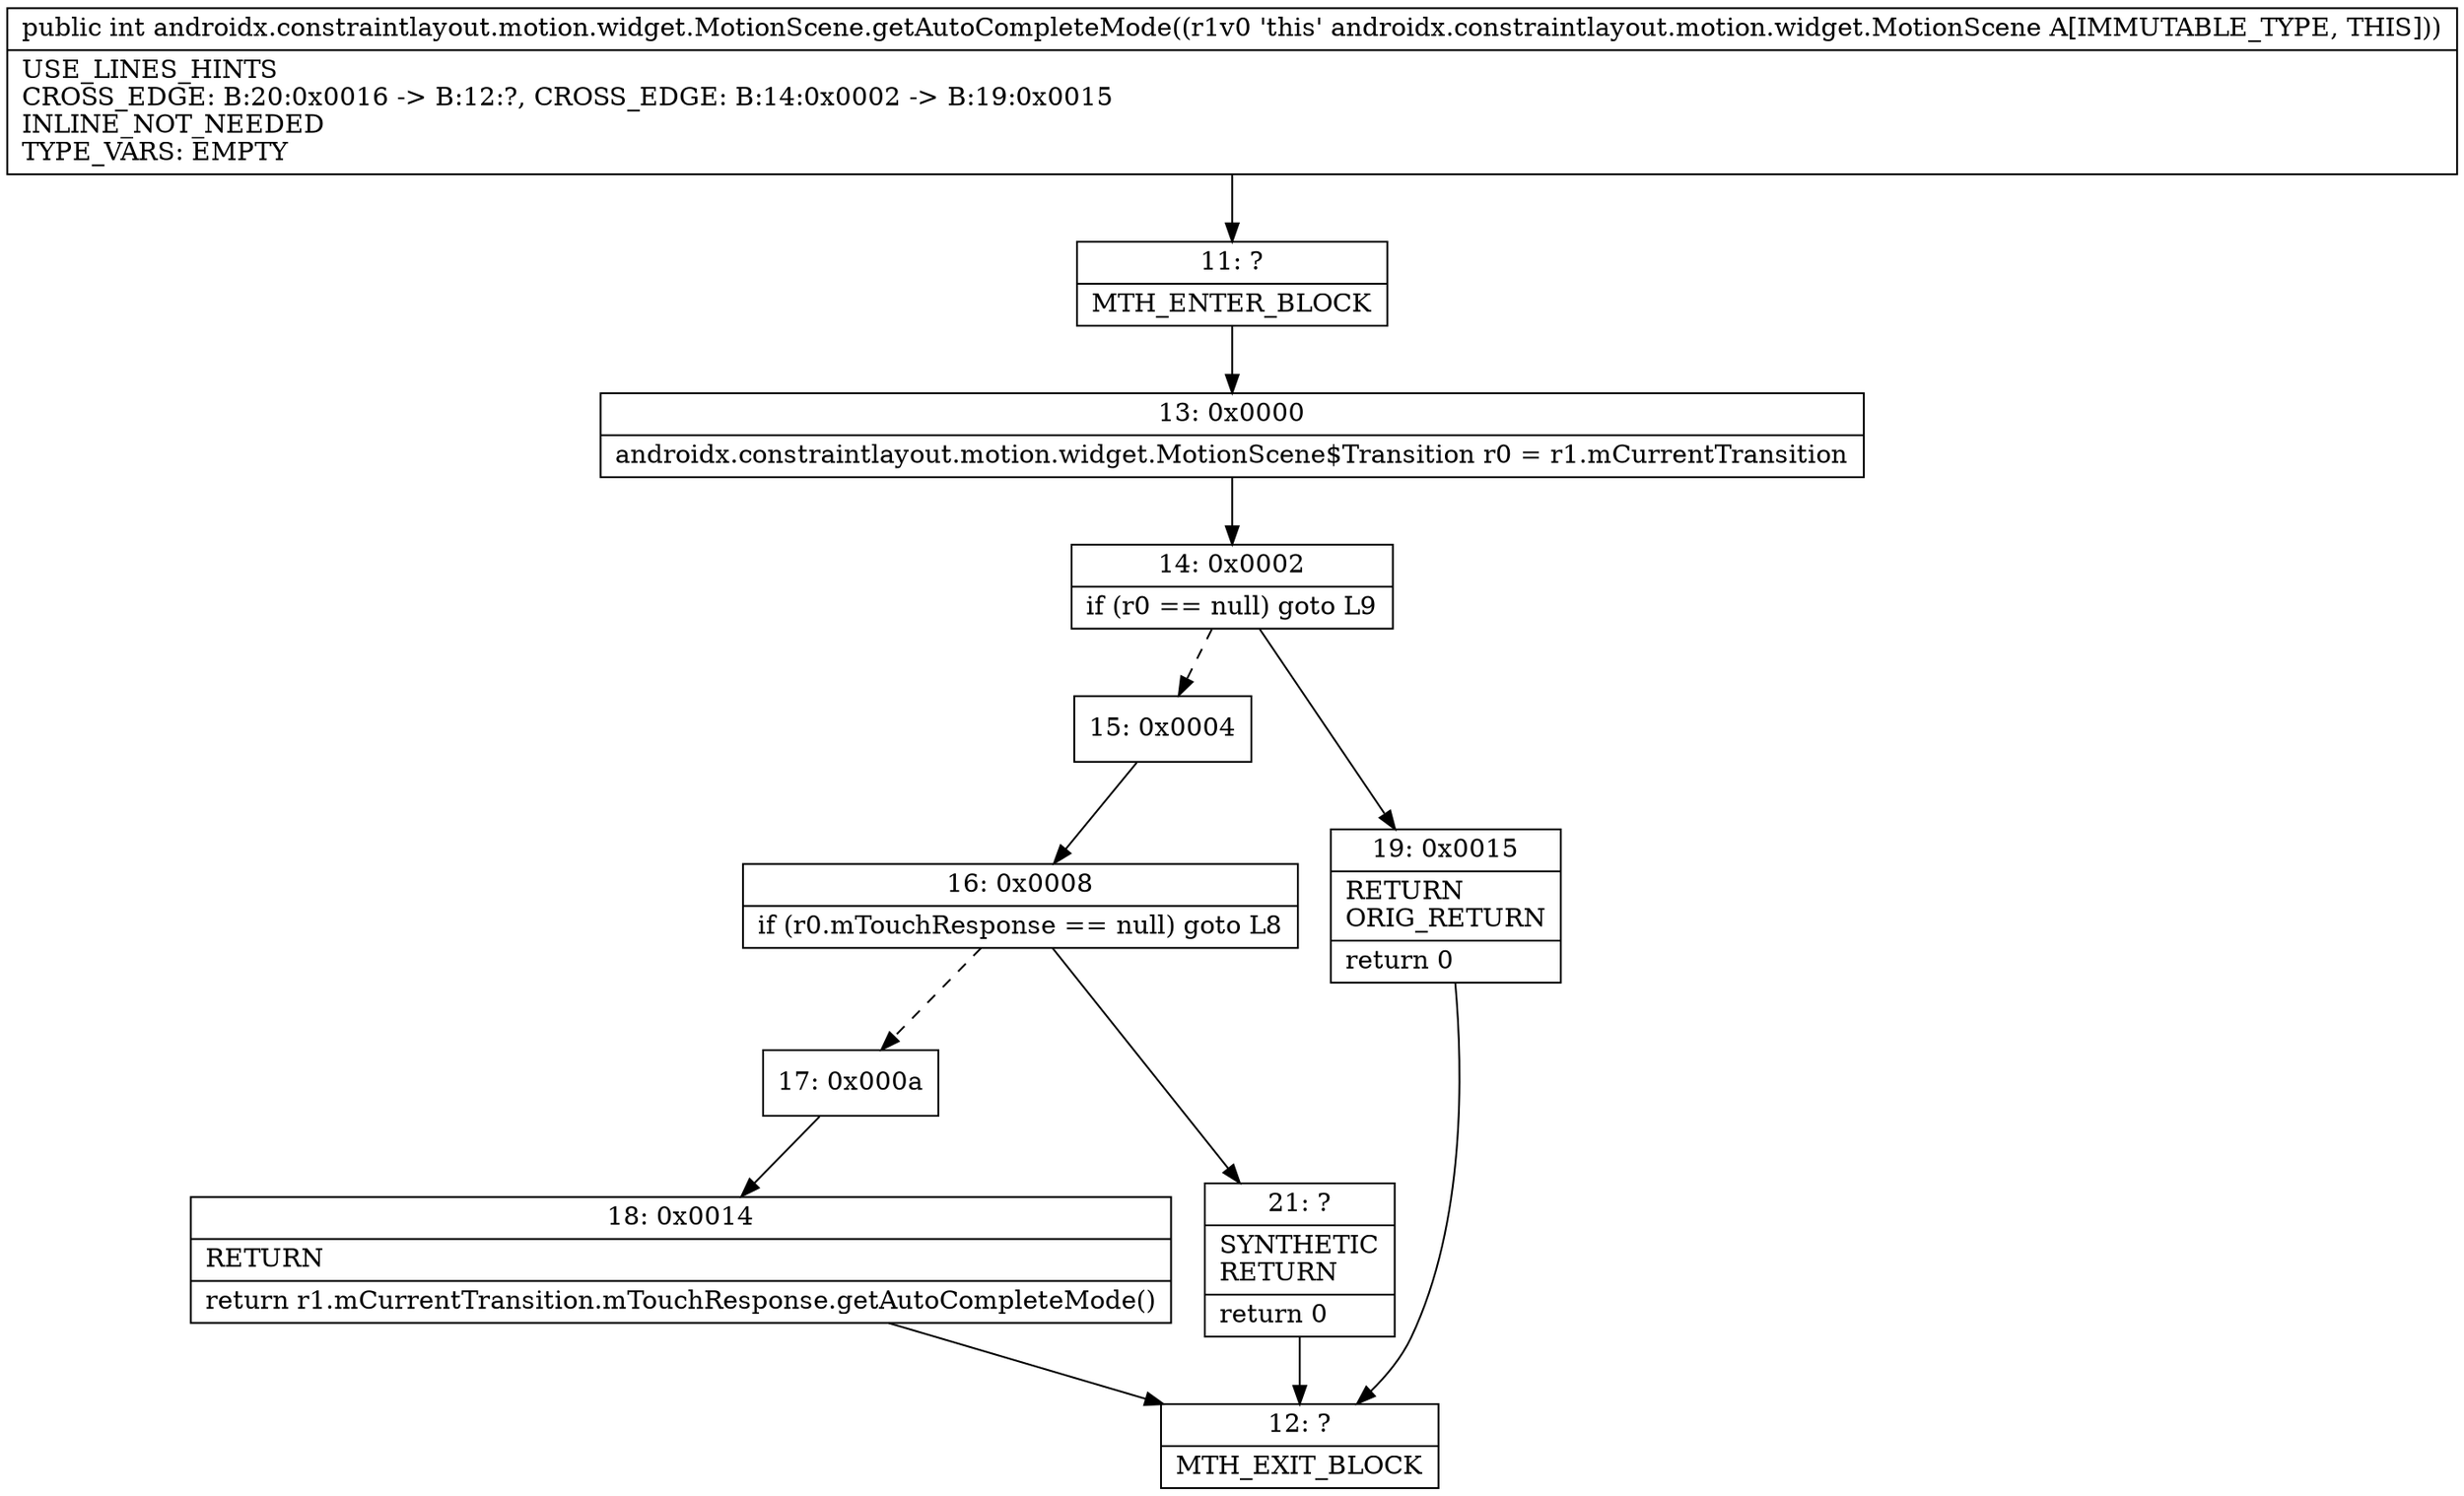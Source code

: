 digraph "CFG forandroidx.constraintlayout.motion.widget.MotionScene.getAutoCompleteMode()I" {
Node_11 [shape=record,label="{11\:\ ?|MTH_ENTER_BLOCK\l}"];
Node_13 [shape=record,label="{13\:\ 0x0000|androidx.constraintlayout.motion.widget.MotionScene$Transition r0 = r1.mCurrentTransition\l}"];
Node_14 [shape=record,label="{14\:\ 0x0002|if (r0 == null) goto L9\l}"];
Node_15 [shape=record,label="{15\:\ 0x0004}"];
Node_16 [shape=record,label="{16\:\ 0x0008|if (r0.mTouchResponse == null) goto L8\l}"];
Node_17 [shape=record,label="{17\:\ 0x000a}"];
Node_18 [shape=record,label="{18\:\ 0x0014|RETURN\l|return r1.mCurrentTransition.mTouchResponse.getAutoCompleteMode()\l}"];
Node_12 [shape=record,label="{12\:\ ?|MTH_EXIT_BLOCK\l}"];
Node_21 [shape=record,label="{21\:\ ?|SYNTHETIC\lRETURN\l|return 0\l}"];
Node_19 [shape=record,label="{19\:\ 0x0015|RETURN\lORIG_RETURN\l|return 0\l}"];
MethodNode[shape=record,label="{public int androidx.constraintlayout.motion.widget.MotionScene.getAutoCompleteMode((r1v0 'this' androidx.constraintlayout.motion.widget.MotionScene A[IMMUTABLE_TYPE, THIS]))  | USE_LINES_HINTS\lCROSS_EDGE: B:20:0x0016 \-\> B:12:?, CROSS_EDGE: B:14:0x0002 \-\> B:19:0x0015\lINLINE_NOT_NEEDED\lTYPE_VARS: EMPTY\l}"];
MethodNode -> Node_11;Node_11 -> Node_13;
Node_13 -> Node_14;
Node_14 -> Node_15[style=dashed];
Node_14 -> Node_19;
Node_15 -> Node_16;
Node_16 -> Node_17[style=dashed];
Node_16 -> Node_21;
Node_17 -> Node_18;
Node_18 -> Node_12;
Node_21 -> Node_12;
Node_19 -> Node_12;
}

